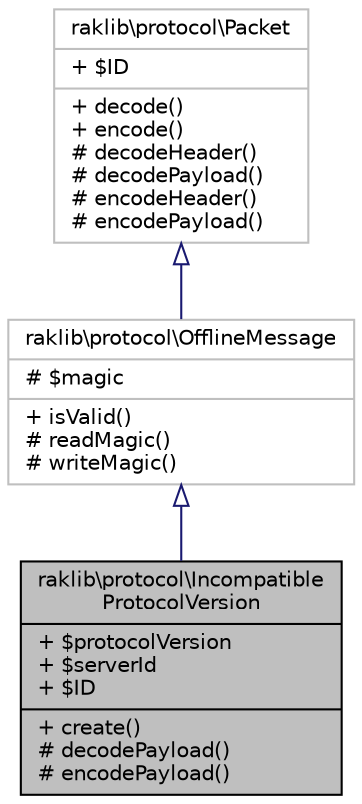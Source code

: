 digraph "raklib\protocol\IncompatibleProtocolVersion"
{
 // INTERACTIVE_SVG=YES
 // LATEX_PDF_SIZE
  edge [fontname="Helvetica",fontsize="10",labelfontname="Helvetica",labelfontsize="10"];
  node [fontname="Helvetica",fontsize="10",shape=record];
  Node1 [label="{raklib\\protocol\\Incompatible\lProtocolVersion\n|+ $protocolVersion\l+ $serverId\l+ $ID\l|+ create()\l# decodePayload()\l# encodePayload()\l}",height=0.2,width=0.4,color="black", fillcolor="grey75", style="filled", fontcolor="black",tooltip=" "];
  Node2 -> Node1 [dir="back",color="midnightblue",fontsize="10",style="solid",arrowtail="onormal",fontname="Helvetica"];
  Node2 [label="{raklib\\protocol\\OfflineMessage\n|# $magic\l|+ isValid()\l# readMagic()\l# writeMagic()\l}",height=0.2,width=0.4,color="grey75", fillcolor="white", style="filled",URL="$dd/d14/classraklib_1_1protocol_1_1_offline_message.html",tooltip=" "];
  Node3 -> Node2 [dir="back",color="midnightblue",fontsize="10",style="solid",arrowtail="onormal",fontname="Helvetica"];
  Node3 [label="{raklib\\protocol\\Packet\n|+ $ID\l|+ decode()\l+ encode()\l# decodeHeader()\l# decodePayload()\l# encodeHeader()\l# encodePayload()\l}",height=0.2,width=0.4,color="grey75", fillcolor="white", style="filled",URL="$d6/d53/classraklib_1_1protocol_1_1_packet.html",tooltip=" "];
}
